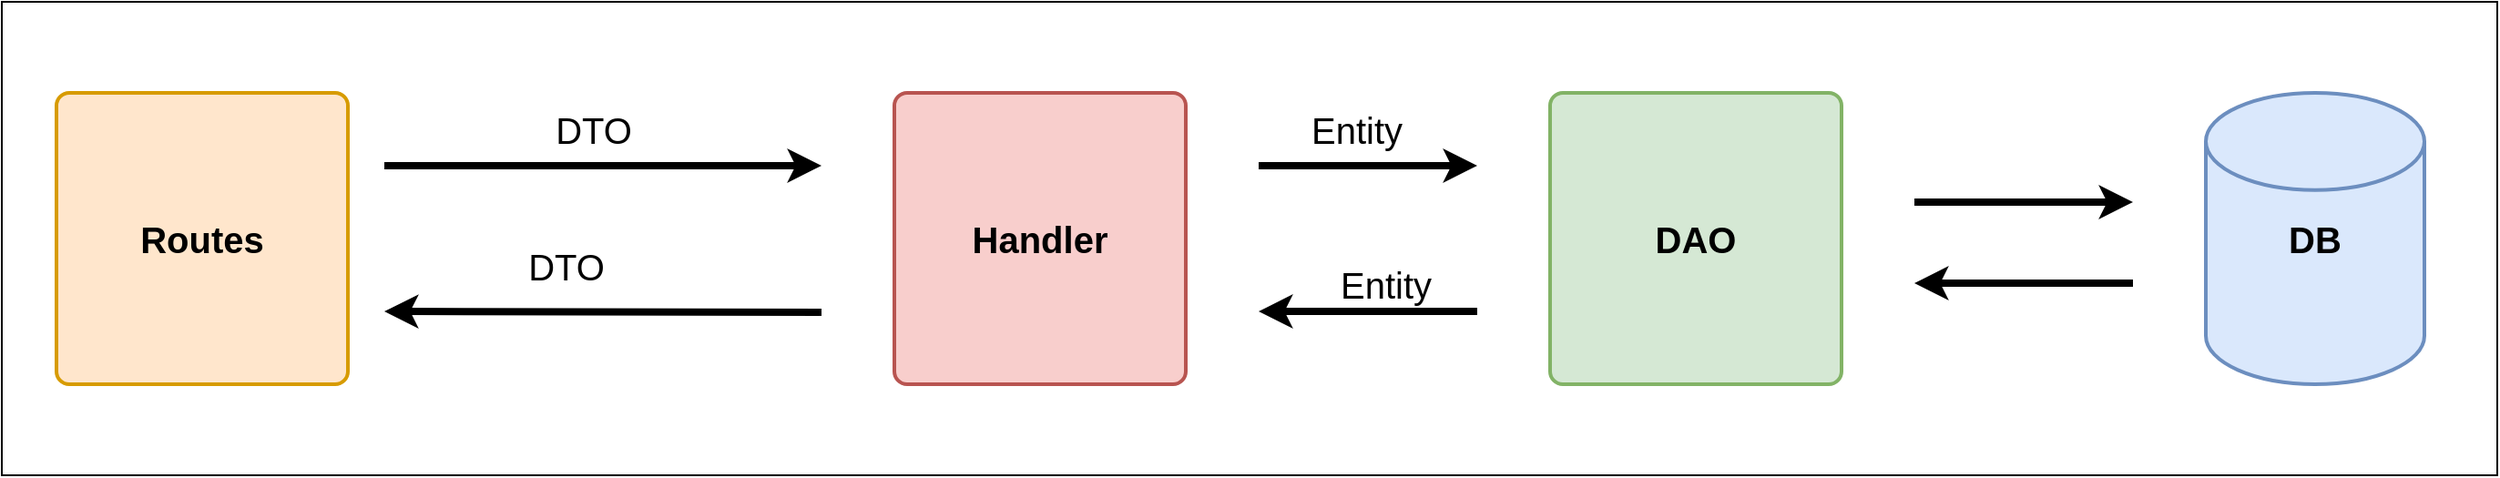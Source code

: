 <mxfile version="21.3.7" type="device">
  <diagram name="Page-1" id="2ujQJ43mvlRCs2W-sO_N">
    <mxGraphModel dx="2901" dy="1230" grid="1" gridSize="10" guides="1" tooltips="1" connect="1" arrows="1" fold="1" page="1" pageScale="1" pageWidth="827" pageHeight="1169" math="0" shadow="0">
      <root>
        <mxCell id="0" />
        <mxCell id="1" parent="0" />
        <mxCell id="NyPJxMs13eFgg5n1urDv-37" value="" style="rounded=0;whiteSpace=wrap;html=1;" vertex="1" parent="1">
          <mxGeometry x="-290" y="270" width="1370" height="260" as="geometry" />
        </mxCell>
        <mxCell id="NyPJxMs13eFgg5n1urDv-2" value="&lt;font size=&quot;1&quot; style=&quot;&quot;&gt;&lt;b style=&quot;font-size: 20px;&quot;&gt;Routes&lt;/b&gt;&lt;/font&gt;" style="rounded=1;whiteSpace=wrap;html=1;absoluteArcSize=1;arcSize=14;strokeWidth=2;fillColor=#ffe6cc;strokeColor=#d79b00;" vertex="1" parent="1">
          <mxGeometry x="-260" y="320" width="160" height="160" as="geometry" />
        </mxCell>
        <mxCell id="NyPJxMs13eFgg5n1urDv-3" value="&lt;font size=&quot;1&quot; style=&quot;&quot;&gt;&lt;b style=&quot;font-size: 20px;&quot;&gt;Handler&lt;/b&gt;&lt;/font&gt;" style="rounded=1;whiteSpace=wrap;html=1;absoluteArcSize=1;arcSize=14;strokeWidth=2;fillColor=#f8cecc;strokeColor=#b85450;" vertex="1" parent="1">
          <mxGeometry x="200" y="320" width="160" height="160" as="geometry" />
        </mxCell>
        <mxCell id="NyPJxMs13eFgg5n1urDv-4" value="&lt;font size=&quot;1&quot; style=&quot;&quot;&gt;&lt;b style=&quot;font-size: 20px;&quot;&gt;DAO&lt;/b&gt;&lt;/font&gt;" style="rounded=1;whiteSpace=wrap;html=1;absoluteArcSize=1;arcSize=14;strokeWidth=2;fillColor=#d5e8d4;strokeColor=#82b366;" vertex="1" parent="1">
          <mxGeometry x="560" y="320" width="160" height="160" as="geometry" />
        </mxCell>
        <mxCell id="NyPJxMs13eFgg5n1urDv-25" value="&lt;font size=&quot;1&quot; style=&quot;&quot;&gt;&lt;b style=&quot;font-size: 20px;&quot;&gt;DB&lt;/b&gt;&lt;/font&gt;" style="strokeWidth=2;html=1;shape=mxgraph.flowchart.database;whiteSpace=wrap;fillColor=#dae8fc;strokeColor=#6c8ebf;" vertex="1" parent="1">
          <mxGeometry x="920" y="320" width="120" height="160" as="geometry" />
        </mxCell>
        <mxCell id="NyPJxMs13eFgg5n1urDv-28" value="" style="endArrow=classic;html=1;rounded=0;strokeWidth=4;" edge="1" parent="1">
          <mxGeometry width="50" height="50" relative="1" as="geometry">
            <mxPoint x="760" y="380" as="sourcePoint" />
            <mxPoint x="880" y="380" as="targetPoint" />
          </mxGeometry>
        </mxCell>
        <mxCell id="NyPJxMs13eFgg5n1urDv-29" value="" style="endArrow=classic;html=1;rounded=0;strokeWidth=4;" edge="1" parent="1">
          <mxGeometry width="50" height="50" relative="1" as="geometry">
            <mxPoint x="880" y="424.5" as="sourcePoint" />
            <mxPoint x="760" y="424.5" as="targetPoint" />
          </mxGeometry>
        </mxCell>
        <mxCell id="NyPJxMs13eFgg5n1urDv-33" value="" style="endArrow=classic;html=1;rounded=0;strokeWidth=4;" edge="1" parent="1">
          <mxGeometry width="50" height="50" relative="1" as="geometry">
            <mxPoint x="520" y="440" as="sourcePoint" />
            <mxPoint x="400" y="440" as="targetPoint" />
          </mxGeometry>
        </mxCell>
        <mxCell id="NyPJxMs13eFgg5n1urDv-35" value="" style="endArrow=classic;html=1;rounded=0;strokeWidth=4;" edge="1" parent="1">
          <mxGeometry width="50" height="50" relative="1" as="geometry">
            <mxPoint x="400" y="360" as="sourcePoint" />
            <mxPoint x="520" y="360" as="targetPoint" />
          </mxGeometry>
        </mxCell>
        <mxCell id="NyPJxMs13eFgg5n1urDv-39" value="" style="endArrow=classic;html=1;rounded=0;strokeWidth=4;" edge="1" parent="1">
          <mxGeometry width="50" height="50" relative="1" as="geometry">
            <mxPoint x="160" y="440.5" as="sourcePoint" />
            <mxPoint x="-80" y="440" as="targetPoint" />
          </mxGeometry>
        </mxCell>
        <mxCell id="NyPJxMs13eFgg5n1urDv-40" value="" style="endArrow=classic;html=1;rounded=0;strokeWidth=4;" edge="1" parent="1">
          <mxGeometry width="50" height="50" relative="1" as="geometry">
            <mxPoint x="-80" y="360" as="sourcePoint" />
            <mxPoint x="160" y="360" as="targetPoint" />
          </mxGeometry>
        </mxCell>
        <mxCell id="NyPJxMs13eFgg5n1urDv-41" value="&lt;font style=&quot;font-size: 20px;&quot;&gt;DTO&lt;/font&gt;" style="text;html=1;strokeColor=none;fillColor=none;align=center;verticalAlign=middle;whiteSpace=wrap;rounded=0;" vertex="1" parent="1">
          <mxGeometry x="-90" y="330" width="250" height="20" as="geometry" />
        </mxCell>
        <mxCell id="NyPJxMs13eFgg5n1urDv-42" value="&lt;font style=&quot;font-size: 20px;&quot;&gt;DTO&lt;/font&gt;" style="text;html=1;strokeColor=none;fillColor=none;align=center;verticalAlign=middle;whiteSpace=wrap;rounded=0;" vertex="1" parent="1">
          <mxGeometry x="-20" y="400" width="80" height="30" as="geometry" />
        </mxCell>
        <mxCell id="NyPJxMs13eFgg5n1urDv-43" value="&lt;font style=&quot;font-size: 20px;&quot;&gt;Entity&lt;/font&gt;" style="text;html=1;strokeColor=none;fillColor=none;align=center;verticalAlign=middle;whiteSpace=wrap;rounded=0;" vertex="1" parent="1">
          <mxGeometry x="430" y="410" width="80" height="30" as="geometry" />
        </mxCell>
        <mxCell id="NyPJxMs13eFgg5n1urDv-47" value="&lt;font style=&quot;font-size: 20px;&quot;&gt;Entity&lt;/font&gt;" style="text;html=1;strokeColor=none;fillColor=none;align=center;verticalAlign=middle;whiteSpace=wrap;rounded=0;" vertex="1" parent="1">
          <mxGeometry x="414" y="325" width="80" height="30" as="geometry" />
        </mxCell>
      </root>
    </mxGraphModel>
  </diagram>
</mxfile>
